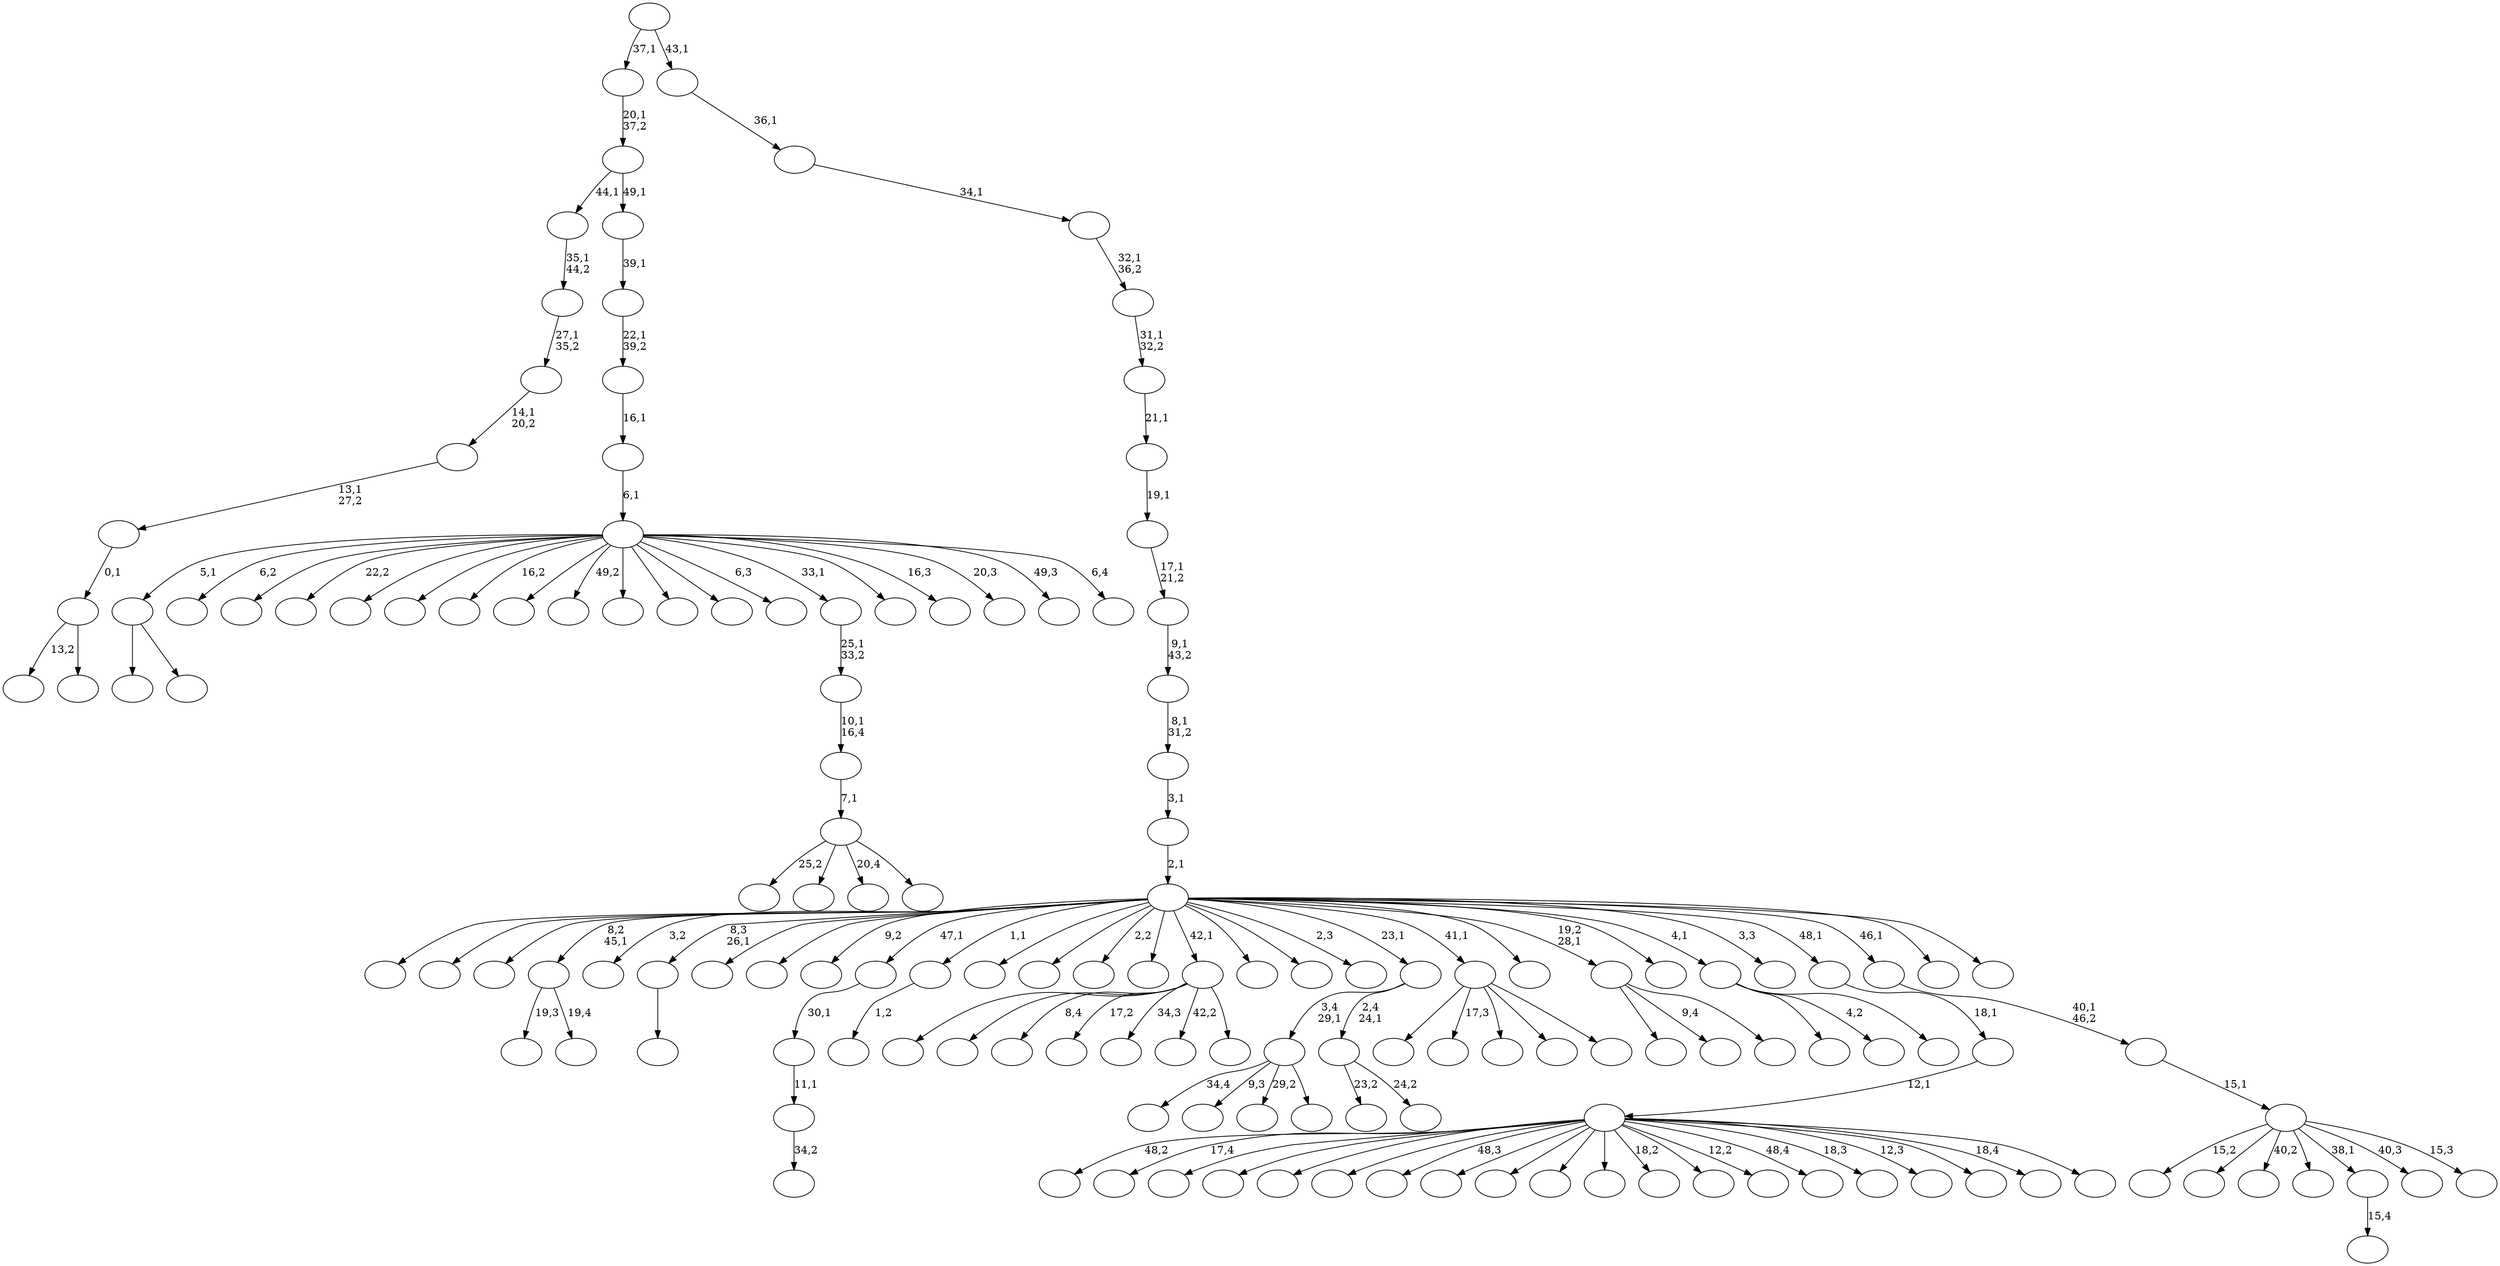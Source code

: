 digraph T {
	150 [label=""]
	149 [label=""]
	148 [label=""]
	147 [label=""]
	146 [label=""]
	145 [label=""]
	144 [label=""]
	143 [label=""]
	142 [label=""]
	141 [label=""]
	140 [label=""]
	139 [label=""]
	138 [label=""]
	137 [label=""]
	136 [label=""]
	135 [label=""]
	134 [label=""]
	133 [label=""]
	132 [label=""]
	131 [label=""]
	130 [label=""]
	129 [label=""]
	128 [label=""]
	127 [label=""]
	126 [label=""]
	125 [label=""]
	124 [label=""]
	123 [label=""]
	122 [label=""]
	121 [label=""]
	120 [label=""]
	119 [label=""]
	118 [label=""]
	117 [label=""]
	116 [label=""]
	115 [label=""]
	114 [label=""]
	113 [label=""]
	112 [label=""]
	111 [label=""]
	110 [label=""]
	109 [label=""]
	108 [label=""]
	107 [label=""]
	106 [label=""]
	105 [label=""]
	104 [label=""]
	103 [label=""]
	102 [label=""]
	101 [label=""]
	100 [label=""]
	99 [label=""]
	98 [label=""]
	97 [label=""]
	96 [label=""]
	95 [label=""]
	94 [label=""]
	93 [label=""]
	92 [label=""]
	91 [label=""]
	90 [label=""]
	89 [label=""]
	88 [label=""]
	87 [label=""]
	86 [label=""]
	85 [label=""]
	84 [label=""]
	83 [label=""]
	82 [label=""]
	81 [label=""]
	80 [label=""]
	79 [label=""]
	78 [label=""]
	77 [label=""]
	76 [label=""]
	75 [label=""]
	74 [label=""]
	73 [label=""]
	72 [label=""]
	71 [label=""]
	70 [label=""]
	69 [label=""]
	68 [label=""]
	67 [label=""]
	66 [label=""]
	65 [label=""]
	64 [label=""]
	63 [label=""]
	62 [label=""]
	61 [label=""]
	60 [label=""]
	59 [label=""]
	58 [label=""]
	57 [label=""]
	56 [label=""]
	55 [label=""]
	54 [label=""]
	53 [label=""]
	52 [label=""]
	51 [label=""]
	50 [label=""]
	49 [label=""]
	48 [label=""]
	47 [label=""]
	46 [label=""]
	45 [label=""]
	44 [label=""]
	43 [label=""]
	42 [label=""]
	41 [label=""]
	40 [label=""]
	39 [label=""]
	38 [label=""]
	37 [label=""]
	36 [label=""]
	35 [label=""]
	34 [label=""]
	33 [label=""]
	32 [label=""]
	31 [label=""]
	30 [label=""]
	29 [label=""]
	28 [label=""]
	27 [label=""]
	26 [label=""]
	25 [label=""]
	24 [label=""]
	23 [label=""]
	22 [label=""]
	21 [label=""]
	20 [label=""]
	19 [label=""]
	18 [label=""]
	17 [label=""]
	16 [label=""]
	15 [label=""]
	14 [label=""]
	13 [label=""]
	12 [label=""]
	11 [label=""]
	10 [label=""]
	9 [label=""]
	8 [label=""]
	7 [label=""]
	6 [label=""]
	5 [label=""]
	4 [label=""]
	3 [label=""]
	2 [label=""]
	1 [label=""]
	0 [label=""]
	142 -> 150 [label=""]
	142 -> 143 [label=""]
	128 -> 130 [label="19,3"]
	128 -> 129 [label="19,4"]
	117 -> 144 [label="13,2"]
	117 -> 118 [label=""]
	116 -> 117 [label="0,1"]
	115 -> 116 [label="13,1\n27,2"]
	114 -> 115 [label="14,1\n20,2"]
	113 -> 114 [label="27,1\n35,2"]
	112 -> 113 [label="35,1\n44,2"]
	108 -> 109 [label=""]
	93 -> 94 [label="34,2"]
	92 -> 93 [label="11,1"]
	91 -> 92 [label="30,1"]
	87 -> 148 [label="34,4"]
	87 -> 147 [label="9,3"]
	87 -> 132 [label="29,2"]
	87 -> 88 [label=""]
	83 -> 84 [label="1,2"]
	70 -> 71 [label="15,4"]
	63 -> 146 [label="25,2"]
	63 -> 145 [label=""]
	63 -> 82 [label="20,4"]
	63 -> 64 [label=""]
	62 -> 63 [label="7,1"]
	61 -> 62 [label="10,1\n16,4"]
	60 -> 61 [label="25,1\n33,2"]
	57 -> 127 [label=""]
	57 -> 123 [label=""]
	57 -> 100 [label="8,4"]
	57 -> 95 [label="17,2"]
	57 -> 85 [label="34,3"]
	57 -> 79 [label="42,2"]
	57 -> 58 [label=""]
	49 -> 139 [label="23,2"]
	49 -> 50 [label="24,2"]
	48 -> 87 [label="3,4\n29,1"]
	48 -> 49 [label="2,4\n24,1"]
	44 -> 149 [label=""]
	44 -> 111 [label="17,3"]
	44 -> 98 [label=""]
	44 -> 75 [label=""]
	44 -> 45 [label=""]
	37 -> 86 [label=""]
	37 -> 52 [label="9,4"]
	37 -> 38 [label=""]
	33 -> 142 [label="5,1"]
	33 -> 141 [label="6,2"]
	33 -> 126 [label=""]
	33 -> 125 [label="22,2"]
	33 -> 121 [label=""]
	33 -> 110 [label=""]
	33 -> 104 [label="16,2"]
	33 -> 102 [label=""]
	33 -> 76 [label="49,2"]
	33 -> 72 [label=""]
	33 -> 69 [label=""]
	33 -> 68 [label=""]
	33 -> 66 [label="6,3"]
	33 -> 60 [label="33,1"]
	33 -> 46 [label=""]
	33 -> 41 [label="16,3"]
	33 -> 39 [label="20,3"]
	33 -> 35 [label="49,3"]
	33 -> 34 [label="6,4"]
	32 -> 33 [label="6,1"]
	31 -> 32 [label="16,1"]
	30 -> 31 [label="22,1\n39,2"]
	29 -> 30 [label="39,1"]
	28 -> 112 [label="44,1"]
	28 -> 29 [label="49,1"]
	27 -> 28 [label="20,1\n37,2"]
	24 -> 103 [label=""]
	24 -> 40 [label="4,2"]
	24 -> 25 [label=""]
	21 -> 140 [label="48,2"]
	21 -> 138 [label="17,4"]
	21 -> 137 [label=""]
	21 -> 131 [label=""]
	21 -> 122 [label=""]
	21 -> 107 [label=""]
	21 -> 99 [label="48,3"]
	21 -> 97 [label=""]
	21 -> 90 [label=""]
	21 -> 89 [label=""]
	21 -> 80 [label=""]
	21 -> 77 [label="18,2"]
	21 -> 74 [label=""]
	21 -> 73 [label="12,2"]
	21 -> 59 [label="48,4"]
	21 -> 56 [label="18,3"]
	21 -> 53 [label="12,3"]
	21 -> 47 [label=""]
	21 -> 43 [label="18,4"]
	21 -> 22 [label=""]
	20 -> 21 [label="12,1"]
	19 -> 20 [label="18,1"]
	17 -> 135 [label="15,2"]
	17 -> 124 [label=""]
	17 -> 120 [label="40,2"]
	17 -> 105 [label=""]
	17 -> 70 [label="38,1"]
	17 -> 26 [label="40,3"]
	17 -> 18 [label="15,3"]
	16 -> 17 [label="15,1"]
	15 -> 16 [label="40,1\n46,2"]
	12 -> 136 [label=""]
	12 -> 134 [label=""]
	12 -> 133 [label=""]
	12 -> 128 [label="8,2\n45,1"]
	12 -> 119 [label="3,2"]
	12 -> 108 [label="8,3\n26,1"]
	12 -> 106 [label=""]
	12 -> 101 [label=""]
	12 -> 96 [label="9,2"]
	12 -> 91 [label="47,1"]
	12 -> 83 [label="1,1"]
	12 -> 81 [label=""]
	12 -> 78 [label=""]
	12 -> 67 [label="2,2"]
	12 -> 65 [label=""]
	12 -> 57 [label="42,1"]
	12 -> 55 [label=""]
	12 -> 54 [label=""]
	12 -> 51 [label="2,3"]
	12 -> 48 [label="23,1"]
	12 -> 44 [label="41,1"]
	12 -> 42 [label=""]
	12 -> 37 [label="19,2\n28,1"]
	12 -> 36 [label=""]
	12 -> 24 [label="4,1"]
	12 -> 23 [label="3,3"]
	12 -> 19 [label="48,1"]
	12 -> 15 [label="46,1"]
	12 -> 14 [label=""]
	12 -> 13 [label=""]
	11 -> 12 [label="2,1"]
	10 -> 11 [label="3,1"]
	9 -> 10 [label="8,1\n31,2"]
	8 -> 9 [label="9,1\n43,2"]
	7 -> 8 [label="17,1\n21,2"]
	6 -> 7 [label="19,1"]
	5 -> 6 [label="21,1"]
	4 -> 5 [label="31,1\n32,2"]
	3 -> 4 [label="32,1\n36,2"]
	2 -> 3 [label="34,1"]
	1 -> 2 [label="36,1"]
	0 -> 27 [label="37,1"]
	0 -> 1 [label="43,1"]
}
